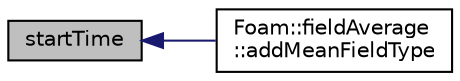 digraph "startTime"
{
  bgcolor="transparent";
  edge [fontname="Helvetica",fontsize="10",labelfontname="Helvetica",labelfontsize="10"];
  node [fontname="Helvetica",fontsize="10",shape=record];
  rankdir="LR";
  Node1 [label="startTime",height=0.2,width=0.4,color="black", fillcolor="grey75", style="filled", fontcolor="black"];
  Node1 -> Node2 [dir="back",color="midnightblue",fontsize="10",style="solid",fontname="Helvetica"];
  Node2 [label="Foam::fieldAverage\l::addMeanFieldType",height=0.2,width=0.4,color="black",URL="$a00757.html#a7db677ab6b4a94ae86c52cd30842e67e",tooltip="Add mean average field to database. "];
}
